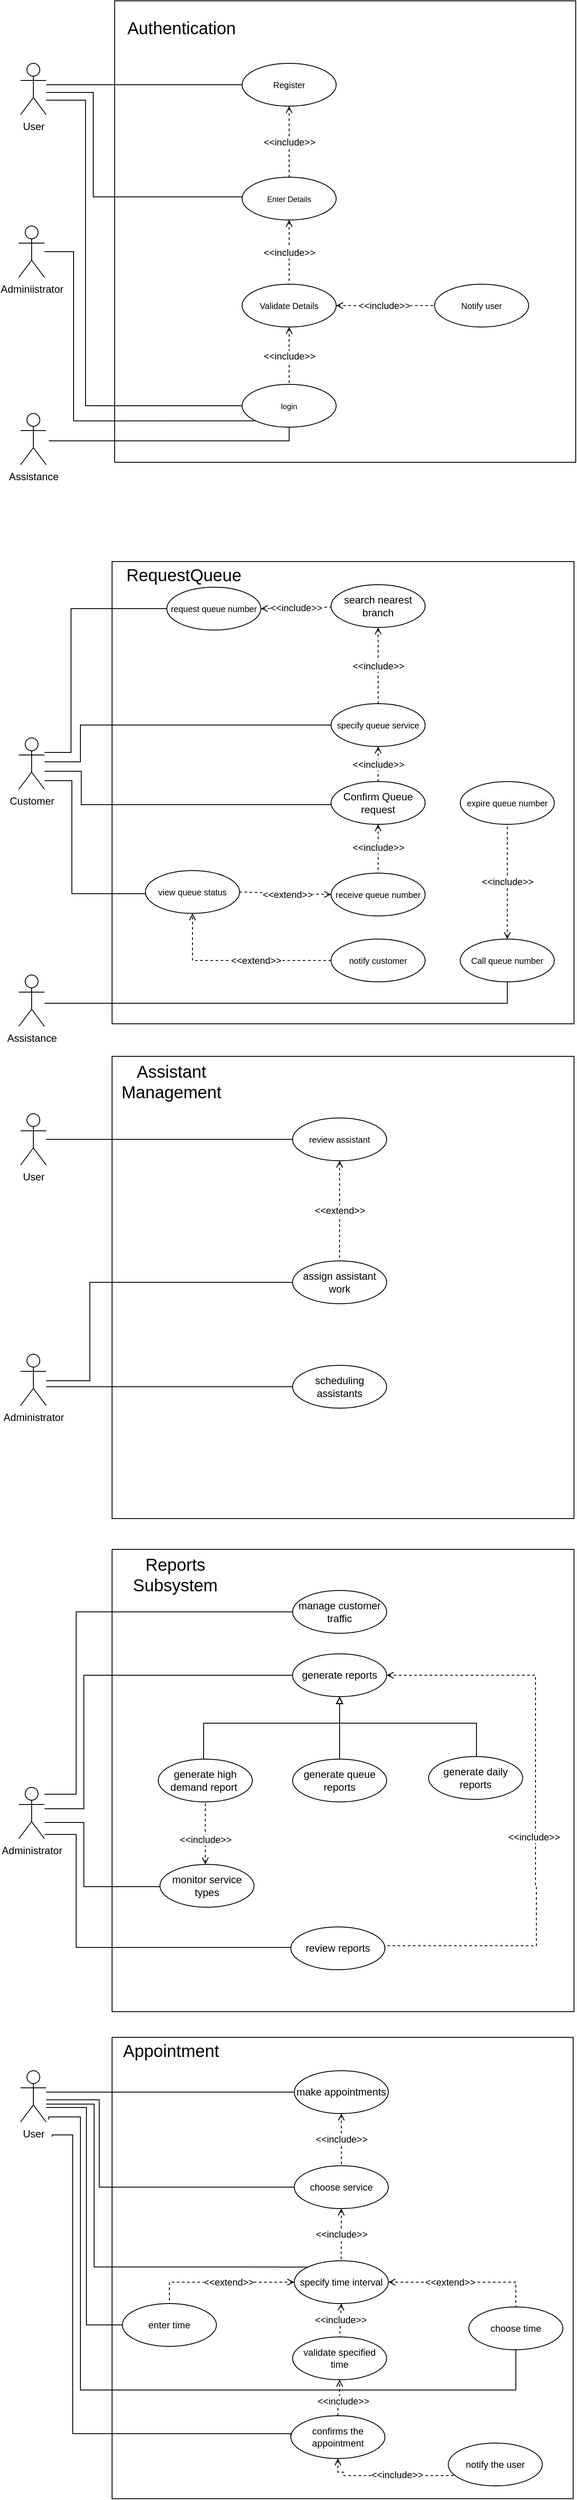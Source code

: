 <mxfile version="21.0.8" type="github">
  <diagram name="Page-1" id="04dcsTC4cPjTp2mski-B">
    <mxGraphModel dx="926" dy="549" grid="0" gridSize="10" guides="1" tooltips="1" connect="1" arrows="1" fold="1" page="1" pageScale="1" pageWidth="827" pageHeight="1169" math="0" shadow="0">
      <root>
        <mxCell id="0" />
        <mxCell id="1" parent="0" />
        <mxCell id="7P2rCcVZ9uP521jr0hwc-1" value="User" style="shape=umlActor;verticalLabelPosition=bottom;verticalAlign=top;html=1;outlineConnect=0;" parent="1" vertex="1">
          <mxGeometry x="24" y="128" width="30" height="60" as="geometry" />
        </mxCell>
        <mxCell id="7P2rCcVZ9uP521jr0hwc-2" value="Adminiistrator" style="shape=umlActor;verticalLabelPosition=bottom;verticalAlign=top;html=1;outlineConnect=0;" parent="1" vertex="1">
          <mxGeometry x="22" y="318" width="30" height="60" as="geometry" />
        </mxCell>
        <mxCell id="7P2rCcVZ9uP521jr0hwc-4" value="" style="whiteSpace=wrap;html=1;aspect=fixed;connectable=1;" parent="1" vertex="1">
          <mxGeometry x="134" y="55" width="539" height="539" as="geometry" />
        </mxCell>
        <mxCell id="7P2rCcVZ9uP521jr0hwc-28" value="&lt;font style=&quot;font-size: 9px;&quot;&gt;Enter Details&lt;/font&gt;" style="ellipse;whiteSpace=wrap;html=1;spacing=2;" parent="1" vertex="1">
          <mxGeometry x="283" y="261" width="110" height="50" as="geometry" />
        </mxCell>
        <mxCell id="7P2rCcVZ9uP521jr0hwc-31" value="&lt;font size=&quot;1&quot;&gt;Register&lt;/font&gt;" style="ellipse;whiteSpace=wrap;html=1;spacing=2;" parent="1" vertex="1">
          <mxGeometry x="283" y="128" width="110" height="50" as="geometry" />
        </mxCell>
        <mxCell id="7P2rCcVZ9uP521jr0hwc-33" style="edgeStyle=orthogonalEdgeStyle;rounded=0;orthogonalLoop=1;jettySize=auto;html=1;endArrow=none;endFill=0;entryX=0;entryY=0.5;entryDx=0;entryDy=0;" parent="1" source="7P2rCcVZ9uP521jr0hwc-1" target="7P2rCcVZ9uP521jr0hwc-31" edge="1">
          <mxGeometry relative="1" as="geometry">
            <Array as="points">
              <mxPoint x="108" y="153" />
              <mxPoint x="108" y="153" />
            </Array>
            <mxPoint x="64" y="153" as="sourcePoint" />
          </mxGeometry>
        </mxCell>
        <mxCell id="7P2rCcVZ9uP521jr0hwc-49" value="&amp;lt;&amp;lt;include&amp;gt;&amp;gt;" style="endArrow=none;endFill=0;html=1;rounded=0;startArrow=open;startFill=0;dashed=1;entryX=0.5;entryY=0;entryDx=0;entryDy=0;exitX=0.5;exitY=1;exitDx=0;exitDy=0;" parent="1" source="7P2rCcVZ9uP521jr0hwc-31" target="7P2rCcVZ9uP521jr0hwc-28" edge="1">
          <mxGeometry width="160" relative="1" as="geometry">
            <mxPoint x="359" y="342" as="sourcePoint" />
            <mxPoint x="436" y="343" as="targetPoint" />
          </mxGeometry>
        </mxCell>
        <mxCell id="mNF3Hu6_8OeLuetjxDzB-2" value="&lt;font style=&quot;font-size: 20px;&quot;&gt;Authentication&amp;nbsp;&lt;/font&gt;" style="text;html=1;strokeColor=none;fillColor=none;align=center;verticalAlign=middle;whiteSpace=wrap;rounded=0;" vertex="1" parent="1">
          <mxGeometry x="185" y="71" width="60" height="30" as="geometry" />
        </mxCell>
        <mxCell id="mNF3Hu6_8OeLuetjxDzB-5" value="&lt;font style=&quot;font-size: 9px;&quot;&gt;login&lt;/font&gt;" style="ellipse;whiteSpace=wrap;html=1;spacing=2;" vertex="1" parent="1">
          <mxGeometry x="283" y="503" width="110" height="50" as="geometry" />
        </mxCell>
        <mxCell id="mNF3Hu6_8OeLuetjxDzB-6" value="&lt;font size=&quot;1&quot;&gt;Validate Details&lt;/font&gt;" style="ellipse;whiteSpace=wrap;html=1;spacing=2;" vertex="1" parent="1">
          <mxGeometry x="283" y="386" width="110" height="50" as="geometry" />
        </mxCell>
        <mxCell id="mNF3Hu6_8OeLuetjxDzB-7" value="&amp;lt;&amp;lt;include&amp;gt;&amp;gt;" style="endArrow=none;endFill=0;html=1;rounded=0;startArrow=open;startFill=0;dashed=1;exitX=0.5;exitY=1;exitDx=0;exitDy=0;entryX=0.5;entryY=0;entryDx=0;entryDy=0;" edge="1" parent="1" source="7P2rCcVZ9uP521jr0hwc-28" target="mNF3Hu6_8OeLuetjxDzB-6">
          <mxGeometry width="160" relative="1" as="geometry">
            <mxPoint x="412" y="307" as="sourcePoint" />
            <mxPoint x="250" y="220" as="targetPoint" />
          </mxGeometry>
        </mxCell>
        <mxCell id="mNF3Hu6_8OeLuetjxDzB-8" value="&lt;font size=&quot;1&quot;&gt;Notify user&lt;/font&gt;" style="ellipse;whiteSpace=wrap;html=1;spacing=2;" vertex="1" parent="1">
          <mxGeometry x="508" y="386" width="110" height="50" as="geometry" />
        </mxCell>
        <mxCell id="mNF3Hu6_8OeLuetjxDzB-11" value="&amp;lt;&amp;lt;include&amp;gt;&amp;gt;" style="endArrow=none;endFill=0;html=1;rounded=0;startArrow=open;startFill=0;dashed=1;exitX=1;exitY=0.5;exitDx=0;exitDy=0;" edge="1" parent="1" source="mNF3Hu6_8OeLuetjxDzB-6" target="mNF3Hu6_8OeLuetjxDzB-8">
          <mxGeometry x="-0.034" width="160" relative="1" as="geometry">
            <mxPoint x="502" y="173" as="sourcePoint" />
            <mxPoint x="362" y="410" as="targetPoint" />
            <mxPoint as="offset" />
          </mxGeometry>
        </mxCell>
        <mxCell id="mNF3Hu6_8OeLuetjxDzB-17" style="edgeStyle=orthogonalEdgeStyle;rounded=0;orthogonalLoop=1;jettySize=auto;html=1;endArrow=none;endFill=0;entryX=0;entryY=1;entryDx=0;entryDy=0;" edge="1" parent="1" source="7P2rCcVZ9uP521jr0hwc-2" target="mNF3Hu6_8OeLuetjxDzB-5">
          <mxGeometry relative="1" as="geometry">
            <Array as="points">
              <mxPoint x="86" y="348" />
              <mxPoint x="86" y="546" />
            </Array>
            <mxPoint x="70" y="568" as="sourcePoint" />
            <mxPoint x="127" y="590" as="targetPoint" />
          </mxGeometry>
        </mxCell>
        <mxCell id="mNF3Hu6_8OeLuetjxDzB-19" style="edgeStyle=orthogonalEdgeStyle;rounded=0;orthogonalLoop=1;jettySize=auto;html=1;endArrow=none;endFill=0;" edge="1" parent="1" source="7P2rCcVZ9uP521jr0hwc-1" target="7P2rCcVZ9uP521jr0hwc-28">
          <mxGeometry relative="1" as="geometry">
            <mxPoint x="64" y="161" as="sourcePoint" />
            <Array as="points">
              <mxPoint x="109" y="162" />
              <mxPoint x="109" y="284" />
            </Array>
          </mxGeometry>
        </mxCell>
        <mxCell id="mNF3Hu6_8OeLuetjxDzB-21" style="edgeStyle=orthogonalEdgeStyle;rounded=0;orthogonalLoop=1;jettySize=auto;html=1;endArrow=none;endFill=0;entryX=0;entryY=0.5;entryDx=0;entryDy=0;" edge="1" parent="1" source="7P2rCcVZ9uP521jr0hwc-1" target="mNF3Hu6_8OeLuetjxDzB-5">
          <mxGeometry relative="1" as="geometry">
            <mxPoint x="63" y="171" as="sourcePoint" />
            <mxPoint x="112" y="481" as="targetPoint" />
            <Array as="points">
              <mxPoint x="100" y="171" />
              <mxPoint x="100" y="528" />
            </Array>
          </mxGeometry>
        </mxCell>
        <mxCell id="mNF3Hu6_8OeLuetjxDzB-23" value="" style="whiteSpace=wrap;html=1;aspect=fixed;connectable=1;" vertex="1" parent="1">
          <mxGeometry x="131" y="710" width="540" height="540" as="geometry" />
        </mxCell>
        <mxCell id="mNF3Hu6_8OeLuetjxDzB-30" style="edgeStyle=orthogonalEdgeStyle;rounded=0;orthogonalLoop=1;jettySize=auto;html=1;endArrow=none;endFill=0;" edge="1" parent="1" target="mNF3Hu6_8OeLuetjxDzB-27">
          <mxGeometry relative="1" as="geometry">
            <mxPoint x="52" y="933" as="sourcePoint" />
            <Array as="points">
              <mxPoint x="83" y="933" />
              <mxPoint x="83" y="765" />
            </Array>
          </mxGeometry>
        </mxCell>
        <mxCell id="mNF3Hu6_8OeLuetjxDzB-24" value="Customer" style="shape=umlActor;verticalLabelPosition=bottom;verticalAlign=top;html=1;outlineConnect=0;" vertex="1" parent="1">
          <mxGeometry x="22" y="916" width="30" height="60" as="geometry" />
        </mxCell>
        <mxCell id="mNF3Hu6_8OeLuetjxDzB-25" value="&amp;lt;&amp;lt;include&amp;gt;&amp;gt;" style="endArrow=none;endFill=0;html=1;rounded=0;startArrow=open;startFill=0;dashed=1;exitX=0.5;exitY=1;exitDx=0;exitDy=0;" edge="1" parent="1" source="mNF3Hu6_8OeLuetjxDzB-6" target="mNF3Hu6_8OeLuetjxDzB-5">
          <mxGeometry width="160" relative="1" as="geometry">
            <mxPoint x="408" y="591" as="sourcePoint" />
            <mxPoint x="346" y="527" as="targetPoint" />
          </mxGeometry>
        </mxCell>
        <mxCell id="mNF3Hu6_8OeLuetjxDzB-27" value="&lt;font size=&quot;1&quot;&gt;request queue number&lt;/font&gt;" style="ellipse;whiteSpace=wrap;html=1;spacing=2;" vertex="1" parent="1">
          <mxGeometry x="195" y="740" width="110" height="50" as="geometry" />
        </mxCell>
        <mxCell id="mNF3Hu6_8OeLuetjxDzB-29" value="&amp;lt;&amp;lt;include&amp;gt;&amp;gt;" style="endArrow=none;endFill=0;html=1;rounded=0;startArrow=open;startFill=0;dashed=1;exitX=1;exitY=0.5;exitDx=0;exitDy=0;" edge="1" parent="1" source="mNF3Hu6_8OeLuetjxDzB-27" target="mNF3Hu6_8OeLuetjxDzB-31">
          <mxGeometry width="160" relative="1" as="geometry">
            <mxPoint x="463" y="886" as="sourcePoint" />
            <mxPoint x="401" y="822" as="targetPoint" />
          </mxGeometry>
        </mxCell>
        <mxCell id="mNF3Hu6_8OeLuetjxDzB-31" value="search nearest branch" style="ellipse;whiteSpace=wrap;html=1;spacing=2;" vertex="1" parent="1">
          <mxGeometry x="387" y="737" width="110" height="50" as="geometry" />
        </mxCell>
        <mxCell id="mNF3Hu6_8OeLuetjxDzB-32" value="&lt;font size=&quot;1&quot;&gt;specify queue service&lt;/font&gt;" style="ellipse;whiteSpace=wrap;html=1;spacing=2;" vertex="1" parent="1">
          <mxGeometry x="387" y="876" width="110" height="50" as="geometry" />
        </mxCell>
        <mxCell id="mNF3Hu6_8OeLuetjxDzB-33" style="edgeStyle=orthogonalEdgeStyle;rounded=0;orthogonalLoop=1;jettySize=auto;html=1;endArrow=none;endFill=0;entryX=0;entryY=0.5;entryDx=0;entryDy=0;" edge="1" parent="1" target="mNF3Hu6_8OeLuetjxDzB-32">
          <mxGeometry relative="1" as="geometry">
            <mxPoint x="52" y="944" as="sourcePoint" />
            <mxPoint x="182" y="815" as="targetPoint" />
            <Array as="points">
              <mxPoint x="94" y="944" />
              <mxPoint x="94" y="901" />
            </Array>
          </mxGeometry>
        </mxCell>
        <mxCell id="mNF3Hu6_8OeLuetjxDzB-34" value="&amp;lt;&amp;lt;include&amp;gt;&amp;gt;" style="endArrow=none;endFill=0;html=1;rounded=0;startArrow=open;startFill=0;dashed=1;exitX=0.5;exitY=1;exitDx=0;exitDy=0;entryX=0.5;entryY=0;entryDx=0;entryDy=0;" edge="1" parent="1" source="mNF3Hu6_8OeLuetjxDzB-31" target="mNF3Hu6_8OeLuetjxDzB-32">
          <mxGeometry width="160" relative="1" as="geometry">
            <mxPoint x="284" y="878" as="sourcePoint" />
            <mxPoint x="474" y="878" as="targetPoint" />
          </mxGeometry>
        </mxCell>
        <mxCell id="mNF3Hu6_8OeLuetjxDzB-36" value="&lt;font style=&quot;font-size: 20px;&quot;&gt;RequestQueue&lt;/font&gt;" style="text;html=1;strokeColor=none;fillColor=none;align=center;verticalAlign=middle;whiteSpace=wrap;rounded=0;" vertex="1" parent="1">
          <mxGeometry x="185" y="710" width="60" height="30" as="geometry" />
        </mxCell>
        <mxCell id="mNF3Hu6_8OeLuetjxDzB-38" value="&lt;font size=&quot;1&quot;&gt;expire queue number&lt;/font&gt;" style="ellipse;whiteSpace=wrap;html=1;spacing=2;" vertex="1" parent="1">
          <mxGeometry x="538" y="967" width="110" height="50" as="geometry" />
        </mxCell>
        <mxCell id="mNF3Hu6_8OeLuetjxDzB-39" value="&lt;font size=&quot;1&quot;&gt;view queue status&lt;/font&gt;" style="ellipse;whiteSpace=wrap;html=1;spacing=2;" vertex="1" parent="1">
          <mxGeometry x="170" y="1071" width="110" height="50" as="geometry" />
        </mxCell>
        <mxCell id="mNF3Hu6_8OeLuetjxDzB-40" value="&amp;lt;&amp;lt;extend&amp;gt;&amp;gt;" style="endArrow=none;endFill=0;html=1;rounded=0;startArrow=open;startFill=0;dashed=1;exitX=0;exitY=0.5;exitDx=0;exitDy=0;entryX=1;entryY=0.5;entryDx=0;entryDy=0;" edge="1" parent="1" source="mNF3Hu6_8OeLuetjxDzB-45" target="mNF3Hu6_8OeLuetjxDzB-39">
          <mxGeometry x="-0.05" y="1" width="160" relative="1" as="geometry">
            <mxPoint x="273.5" y="870" as="sourcePoint" />
            <mxPoint x="533.5" y="845" as="targetPoint" />
            <mxPoint as="offset" />
            <Array as="points" />
          </mxGeometry>
        </mxCell>
        <mxCell id="mNF3Hu6_8OeLuetjxDzB-42" value="&amp;lt;&amp;lt;include&amp;gt;&amp;gt;" style="endArrow=none;endFill=0;html=1;rounded=0;startArrow=open;startFill=0;dashed=1;exitX=0.5;exitY=0;exitDx=0;exitDy=0;entryX=0.5;entryY=1;entryDx=0;entryDy=0;" edge="1" parent="1" source="mNF3Hu6_8OeLuetjxDzB-97" target="mNF3Hu6_8OeLuetjxDzB-38">
          <mxGeometry width="160" relative="1" as="geometry">
            <mxPoint x="492" y="731" as="sourcePoint" />
            <mxPoint x="492" y="801" as="targetPoint" />
          </mxGeometry>
        </mxCell>
        <mxCell id="mNF3Hu6_8OeLuetjxDzB-43" value="Confirm Queue request" style="ellipse;whiteSpace=wrap;html=1;spacing=2;" vertex="1" parent="1">
          <mxGeometry x="387" y="967" width="110" height="50" as="geometry" />
        </mxCell>
        <mxCell id="mNF3Hu6_8OeLuetjxDzB-44" value="&amp;lt;&amp;lt;include&amp;gt;&amp;gt;" style="endArrow=none;endFill=0;html=1;rounded=0;startArrow=open;startFill=0;dashed=1;exitX=0.5;exitY=1;exitDx=0;exitDy=0;entryX=0.5;entryY=0;entryDx=0;entryDy=0;" edge="1" parent="1" source="mNF3Hu6_8OeLuetjxDzB-32" target="mNF3Hu6_8OeLuetjxDzB-43">
          <mxGeometry width="160" relative="1" as="geometry">
            <mxPoint x="403.05" y="880" as="sourcePoint" />
            <mxPoint x="403.05" y="950" as="targetPoint" />
          </mxGeometry>
        </mxCell>
        <mxCell id="mNF3Hu6_8OeLuetjxDzB-45" value="&lt;font size=&quot;1&quot;&gt;receive queue number&lt;/font&gt;" style="ellipse;whiteSpace=wrap;html=1;spacing=2;" vertex="1" parent="1">
          <mxGeometry x="387" y="1074" width="110" height="50" as="geometry" />
        </mxCell>
        <mxCell id="mNF3Hu6_8OeLuetjxDzB-46" style="edgeStyle=orthogonalEdgeStyle;rounded=0;orthogonalLoop=1;jettySize=auto;html=1;endArrow=none;endFill=0;entryX=0;entryY=0.5;entryDx=0;entryDy=0;" edge="1" parent="1" target="mNF3Hu6_8OeLuetjxDzB-43">
          <mxGeometry relative="1" as="geometry">
            <mxPoint x="52" y="955" as="sourcePoint" />
            <mxPoint x="182" y="986" as="targetPoint" />
            <Array as="points">
              <mxPoint x="95" y="955" />
              <mxPoint x="95" y="994" />
              <mxPoint x="387" y="994" />
            </Array>
          </mxGeometry>
        </mxCell>
        <mxCell id="mNF3Hu6_8OeLuetjxDzB-47" value="&amp;lt;&amp;lt;include&amp;gt;&amp;gt;" style="endArrow=none;endFill=0;html=1;rounded=0;startArrow=open;startFill=0;dashed=1;exitX=0.5;exitY=1;exitDx=0;exitDy=0;entryX=0.5;entryY=0;entryDx=0;entryDy=0;spacing=-1;" edge="1" parent="1" source="mNF3Hu6_8OeLuetjxDzB-43" target="mNF3Hu6_8OeLuetjxDzB-45">
          <mxGeometry x="-0.076" width="160" relative="1" as="geometry">
            <mxPoint x="422" y="1066" as="sourcePoint" />
            <mxPoint x="422" y="1110" as="targetPoint" />
            <mxPoint as="offset" />
            <Array as="points" />
          </mxGeometry>
        </mxCell>
        <mxCell id="mNF3Hu6_8OeLuetjxDzB-52" value="Administrator" style="shape=umlActor;verticalLabelPosition=bottom;verticalAlign=top;html=1;outlineConnect=0;" vertex="1" parent="1">
          <mxGeometry x="24" y="1636" width="30" height="60" as="geometry" />
        </mxCell>
        <mxCell id="mNF3Hu6_8OeLuetjxDzB-55" style="edgeStyle=orthogonalEdgeStyle;rounded=0;orthogonalLoop=1;jettySize=auto;html=1;endArrow=none;endFill=0;entryX=0;entryY=0.5;entryDx=0;entryDy=0;" edge="1" parent="1" target="mNF3Hu6_8OeLuetjxDzB-39">
          <mxGeometry relative="1" as="geometry">
            <mxPoint x="52" y="966" as="sourcePoint" />
            <mxPoint x="182" y="1093" as="targetPoint" />
            <Array as="points">
              <mxPoint x="84" y="966" />
              <mxPoint x="84" y="1098" />
              <mxPoint x="170" y="1098" />
            </Array>
          </mxGeometry>
        </mxCell>
        <mxCell id="mNF3Hu6_8OeLuetjxDzB-63" value="" style="whiteSpace=wrap;html=1;aspect=fixed;connectable=1;" vertex="1" parent="1">
          <mxGeometry x="131" y="1288" width="540" height="540" as="geometry" />
        </mxCell>
        <mxCell id="mNF3Hu6_8OeLuetjxDzB-50" value="assign assistant work" style="ellipse;whiteSpace=wrap;html=1;spacing=2;" vertex="1" parent="1">
          <mxGeometry x="342" y="1527" width="110" height="50" as="geometry" />
        </mxCell>
        <mxCell id="mNF3Hu6_8OeLuetjxDzB-49" value="&lt;font style=&quot;font-size: 20px;&quot;&gt;Assistant Management&lt;/font&gt;" style="text;html=1;strokeColor=none;fillColor=none;align=center;verticalAlign=middle;whiteSpace=wrap;rounded=0;" vertex="1" parent="1">
          <mxGeometry x="170" y="1302" width="61" height="30" as="geometry" />
        </mxCell>
        <mxCell id="mNF3Hu6_8OeLuetjxDzB-67" value="&lt;font size=&quot;1&quot;&gt;review assistant&lt;/font&gt;" style="ellipse;whiteSpace=wrap;html=1;spacing=2;" vertex="1" parent="1">
          <mxGeometry x="342" y="1360" width="110" height="50" as="geometry" />
        </mxCell>
        <mxCell id="mNF3Hu6_8OeLuetjxDzB-68" value="scheduling assistants" style="ellipse;whiteSpace=wrap;html=1;spacing=2;" vertex="1" parent="1">
          <mxGeometry x="342" y="1649" width="110" height="50" as="geometry" />
        </mxCell>
        <mxCell id="mNF3Hu6_8OeLuetjxDzB-71" style="edgeStyle=orthogonalEdgeStyle;rounded=0;orthogonalLoop=1;jettySize=auto;html=1;endArrow=none;endFill=0;" edge="1" parent="1" source="mNF3Hu6_8OeLuetjxDzB-69" target="mNF3Hu6_8OeLuetjxDzB-67">
          <mxGeometry relative="1" as="geometry" />
        </mxCell>
        <mxCell id="mNF3Hu6_8OeLuetjxDzB-69" value="User" style="shape=umlActor;verticalLabelPosition=bottom;verticalAlign=top;html=1;outlineConnect=0;" vertex="1" parent="1">
          <mxGeometry x="24" y="1355" width="30" height="60" as="geometry" />
        </mxCell>
        <mxCell id="mNF3Hu6_8OeLuetjxDzB-70" style="edgeStyle=orthogonalEdgeStyle;rounded=0;orthogonalLoop=1;jettySize=auto;html=1;entryX=0;entryY=0.5;entryDx=0;entryDy=0;endArrow=none;endFill=0;strokeWidth=1;" edge="1" parent="1" source="mNF3Hu6_8OeLuetjxDzB-52" target="mNF3Hu6_8OeLuetjxDzB-50">
          <mxGeometry relative="1" as="geometry">
            <Array as="points">
              <mxPoint x="105" y="1667" />
              <mxPoint x="105" y="1552" />
            </Array>
          </mxGeometry>
        </mxCell>
        <mxCell id="mNF3Hu6_8OeLuetjxDzB-72" style="edgeStyle=orthogonalEdgeStyle;rounded=0;orthogonalLoop=1;jettySize=auto;html=1;endArrow=none;endFill=0;strokeWidth=1;entryX=0;entryY=0.5;entryDx=0;entryDy=0;" edge="1" parent="1" source="mNF3Hu6_8OeLuetjxDzB-52" target="mNF3Hu6_8OeLuetjxDzB-68">
          <mxGeometry relative="1" as="geometry">
            <mxPoint x="61" y="1683" as="sourcePoint" />
            <mxPoint x="338" y="1769" as="targetPoint" />
            <Array as="points">
              <mxPoint x="342" y="1674" />
            </Array>
          </mxGeometry>
        </mxCell>
        <mxCell id="mNF3Hu6_8OeLuetjxDzB-73" value="&amp;lt;&amp;lt;extend&amp;gt;&amp;gt;" style="endArrow=none;endFill=0;html=1;rounded=0;startArrow=open;startFill=0;dashed=1;exitX=0.5;exitY=1;exitDx=0;exitDy=0;entryX=0.5;entryY=0;entryDx=0;entryDy=0;" edge="1" parent="1" source="mNF3Hu6_8OeLuetjxDzB-67" target="mNF3Hu6_8OeLuetjxDzB-50">
          <mxGeometry x="-0.019" width="160" relative="1" as="geometry">
            <mxPoint x="452" y="1384.57" as="sourcePoint" />
            <mxPoint x="662" y="1384.57" as="targetPoint" />
            <mxPoint as="offset" />
            <Array as="points">
              <mxPoint x="397" y="1475" />
            </Array>
          </mxGeometry>
        </mxCell>
        <mxCell id="mNF3Hu6_8OeLuetjxDzB-75" value="" style="whiteSpace=wrap;html=1;aspect=fixed;connectable=1;" vertex="1" parent="1">
          <mxGeometry x="131" y="1864" width="540" height="540" as="geometry" />
        </mxCell>
        <mxCell id="mNF3Hu6_8OeLuetjxDzB-76" value="&lt;font style=&quot;font-size: 20px;&quot;&gt;Reports Subsystem&lt;/font&gt;" style="text;html=1;strokeColor=none;fillColor=none;align=center;verticalAlign=middle;whiteSpace=wrap;rounded=0;" vertex="1" parent="1">
          <mxGeometry x="175" y="1878" width="60" height="30" as="geometry" />
        </mxCell>
        <mxCell id="mNF3Hu6_8OeLuetjxDzB-84" style="edgeStyle=orthogonalEdgeStyle;rounded=0;orthogonalLoop=1;jettySize=auto;html=1;endArrow=none;endFill=0;entryX=0;entryY=0.5;entryDx=0;entryDy=0;" edge="1" parent="1" source="mNF3Hu6_8OeLuetjxDzB-77" target="mNF3Hu6_8OeLuetjxDzB-146">
          <mxGeometry relative="1" as="geometry">
            <Array as="points">
              <mxPoint x="98" y="2167" />
              <mxPoint x="98" y="2011" />
            </Array>
          </mxGeometry>
        </mxCell>
        <mxCell id="mNF3Hu6_8OeLuetjxDzB-149" style="edgeStyle=orthogonalEdgeStyle;rounded=0;orthogonalLoop=1;jettySize=auto;html=1;entryX=0;entryY=0.5;entryDx=0;entryDy=0;endArrow=none;endFill=0;" edge="1" parent="1" source="mNF3Hu6_8OeLuetjxDzB-77" target="mNF3Hu6_8OeLuetjxDzB-86">
          <mxGeometry relative="1" as="geometry">
            <Array as="points">
              <mxPoint x="98" y="2183" />
              <mxPoint x="98" y="2258" />
            </Array>
          </mxGeometry>
        </mxCell>
        <mxCell id="mNF3Hu6_8OeLuetjxDzB-153" value="" style="edgeStyle=orthogonalEdgeStyle;rounded=0;orthogonalLoop=1;jettySize=auto;html=1;entryX=0;entryY=0.5;entryDx=0;entryDy=0;endArrow=none;endFill=0;" edge="1" parent="1" source="mNF3Hu6_8OeLuetjxDzB-77" target="mNF3Hu6_8OeLuetjxDzB-85">
          <mxGeometry relative="1" as="geometry">
            <Array as="points">
              <mxPoint x="89" y="2150" />
              <mxPoint x="89" y="1937" />
            </Array>
          </mxGeometry>
        </mxCell>
        <mxCell id="mNF3Hu6_8OeLuetjxDzB-160" style="edgeStyle=orthogonalEdgeStyle;rounded=0;orthogonalLoop=1;jettySize=auto;html=1;endArrow=none;endFill=0;" edge="1" parent="1" source="mNF3Hu6_8OeLuetjxDzB-77" target="mNF3Hu6_8OeLuetjxDzB-148">
          <mxGeometry relative="1" as="geometry">
            <mxPoint x="551" y="2329" as="targetPoint" />
            <Array as="points">
              <mxPoint x="89" y="2197" />
              <mxPoint x="89" y="2329" />
            </Array>
          </mxGeometry>
        </mxCell>
        <mxCell id="mNF3Hu6_8OeLuetjxDzB-77" value="Administrator" style="shape=umlActor;verticalLabelPosition=bottom;verticalAlign=top;html=1;outlineConnect=0;" vertex="1" parent="1">
          <mxGeometry x="22" y="2142" width="30" height="60" as="geometry" />
        </mxCell>
        <mxCell id="mNF3Hu6_8OeLuetjxDzB-155" style="edgeStyle=orthogonalEdgeStyle;rounded=0;orthogonalLoop=1;jettySize=auto;html=1;endArrow=block;endFill=0;entryX=0.5;entryY=1;entryDx=0;entryDy=0;exitX=0.452;exitY=0.006;exitDx=0;exitDy=0;exitPerimeter=0;" edge="1" parent="1" source="mNF3Hu6_8OeLuetjxDzB-80" target="mNF3Hu6_8OeLuetjxDzB-146">
          <mxGeometry relative="1" as="geometry">
            <mxPoint x="395.333" y="2041.111" as="targetPoint" />
            <Array as="points">
              <mxPoint x="397" y="2109" />
            </Array>
          </mxGeometry>
        </mxCell>
        <mxCell id="mNF3Hu6_8OeLuetjxDzB-80" value="generate queue reports" style="ellipse;whiteSpace=wrap;html=1;spacing=2;" vertex="1" parent="1">
          <mxGeometry x="342" y="2109" width="110" height="50" as="geometry" />
        </mxCell>
        <mxCell id="mNF3Hu6_8OeLuetjxDzB-156" style="edgeStyle=orthogonalEdgeStyle;rounded=0;orthogonalLoop=1;jettySize=auto;html=1;entryX=0.5;entryY=1;entryDx=0;entryDy=0;endArrow=block;endFill=0;" edge="1" parent="1" source="mNF3Hu6_8OeLuetjxDzB-81" target="mNF3Hu6_8OeLuetjxDzB-146">
          <mxGeometry relative="1" as="geometry">
            <Array as="points">
              <mxPoint x="557" y="2067" />
              <mxPoint x="397" y="2067" />
            </Array>
          </mxGeometry>
        </mxCell>
        <mxCell id="mNF3Hu6_8OeLuetjxDzB-81" value="generate daily reports" style="ellipse;whiteSpace=wrap;html=1;spacing=2;" vertex="1" parent="1">
          <mxGeometry x="501" y="2106" width="110" height="50" as="geometry" />
        </mxCell>
        <mxCell id="mNF3Hu6_8OeLuetjxDzB-85" value="manage customer traffic" style="ellipse;whiteSpace=wrap;html=1;spacing=2;" vertex="1" parent="1">
          <mxGeometry x="342" y="1912" width="110" height="50" as="geometry" />
        </mxCell>
        <mxCell id="mNF3Hu6_8OeLuetjxDzB-151" style="edgeStyle=orthogonalEdgeStyle;rounded=0;orthogonalLoop=1;jettySize=auto;html=1;dashed=1;startArrow=open;startFill=0;endArrow=none;endFill=0;" edge="1" parent="1" source="mNF3Hu6_8OeLuetjxDzB-86" target="mNF3Hu6_8OeLuetjxDzB-150">
          <mxGeometry relative="1" as="geometry">
            <Array as="points">
              <mxPoint x="240" y="2217" />
              <mxPoint x="240" y="2217" />
            </Array>
          </mxGeometry>
        </mxCell>
        <mxCell id="mNF3Hu6_8OeLuetjxDzB-152" value="&amp;lt;&amp;lt;include&amp;gt;&amp;gt;" style="edgeLabel;html=1;align=center;verticalAlign=middle;resizable=0;points=[];" vertex="1" connectable="0" parent="mNF3Hu6_8OeLuetjxDzB-151">
          <mxGeometry x="-0.187" relative="1" as="geometry">
            <mxPoint as="offset" />
          </mxGeometry>
        </mxCell>
        <mxCell id="mNF3Hu6_8OeLuetjxDzB-86" value="monitor service types" style="ellipse;whiteSpace=wrap;html=1;spacing=2;" vertex="1" parent="1">
          <mxGeometry x="187" y="2232" width="110" height="50" as="geometry" />
        </mxCell>
        <mxCell id="mNF3Hu6_8OeLuetjxDzB-98" style="edgeStyle=orthogonalEdgeStyle;rounded=0;orthogonalLoop=1;jettySize=auto;html=1;entryX=0.5;entryY=1;entryDx=0;entryDy=0;endArrow=none;endFill=0;" edge="1" parent="1" source="mNF3Hu6_8OeLuetjxDzB-88" target="mNF3Hu6_8OeLuetjxDzB-97">
          <mxGeometry relative="1" as="geometry">
            <Array as="points">
              <mxPoint x="593" y="1226" />
            </Array>
          </mxGeometry>
        </mxCell>
        <mxCell id="mNF3Hu6_8OeLuetjxDzB-88" value="Assistance" style="shape=umlActor;verticalLabelPosition=bottom;verticalAlign=top;html=1;outlineConnect=0;" vertex="1" parent="1">
          <mxGeometry x="22" y="1193" width="30" height="60" as="geometry" />
        </mxCell>
        <mxCell id="mNF3Hu6_8OeLuetjxDzB-91" value="Assistance" style="shape=umlActor;verticalLabelPosition=bottom;verticalAlign=top;html=1;outlineConnect=0;" vertex="1" parent="1">
          <mxGeometry x="24" y="537" width="30" height="60" as="geometry" />
        </mxCell>
        <mxCell id="mNF3Hu6_8OeLuetjxDzB-96" style="edgeStyle=orthogonalEdgeStyle;rounded=0;orthogonalLoop=1;jettySize=auto;html=1;entryX=0.5;entryY=1;entryDx=0;entryDy=0;endArrow=none;endFill=0;" edge="1" parent="1" target="mNF3Hu6_8OeLuetjxDzB-5">
          <mxGeometry relative="1" as="geometry">
            <mxPoint x="57" y="569" as="sourcePoint" />
            <Array as="points">
              <mxPoint x="57" y="569" />
              <mxPoint x="338" y="569" />
            </Array>
          </mxGeometry>
        </mxCell>
        <mxCell id="mNF3Hu6_8OeLuetjxDzB-97" value="&lt;font size=&quot;1&quot;&gt;Call queue number&lt;/font&gt;" style="ellipse;whiteSpace=wrap;html=1;spacing=2;" vertex="1" parent="1">
          <mxGeometry x="538" y="1151" width="110" height="50" as="geometry" />
        </mxCell>
        <mxCell id="mNF3Hu6_8OeLuetjxDzB-99" value="" style="whiteSpace=wrap;html=1;aspect=fixed;connectable=1;" vertex="1" parent="1">
          <mxGeometry x="131" y="2434" width="539" height="539" as="geometry" />
        </mxCell>
        <mxCell id="mNF3Hu6_8OeLuetjxDzB-104" style="edgeStyle=orthogonalEdgeStyle;rounded=0;orthogonalLoop=1;jettySize=auto;html=1;endArrow=none;endFill=0;" edge="1" parent="1" source="mNF3Hu6_8OeLuetjxDzB-100" target="mNF3Hu6_8OeLuetjxDzB-102">
          <mxGeometry relative="1" as="geometry">
            <mxPoint x="60" y="2498" as="sourcePoint" />
            <Array as="points">
              <mxPoint x="91" y="2498" />
              <mxPoint x="91" y="2498" />
            </Array>
          </mxGeometry>
        </mxCell>
        <mxCell id="mNF3Hu6_8OeLuetjxDzB-123" style="edgeStyle=orthogonalEdgeStyle;rounded=0;orthogonalLoop=1;jettySize=auto;html=1;entryX=0;entryY=0.5;entryDx=0;entryDy=0;endArrow=none;endFill=0;" edge="1" parent="1" source="mNF3Hu6_8OeLuetjxDzB-100" target="mNF3Hu6_8OeLuetjxDzB-105">
          <mxGeometry relative="1" as="geometry">
            <mxPoint x="60" y="2508" as="sourcePoint" />
            <Array as="points">
              <mxPoint x="116" y="2507" />
              <mxPoint x="116" y="2609" />
            </Array>
          </mxGeometry>
        </mxCell>
        <mxCell id="mNF3Hu6_8OeLuetjxDzB-131" style="edgeStyle=orthogonalEdgeStyle;rounded=0;orthogonalLoop=1;jettySize=auto;html=1;entryX=0;entryY=0.5;entryDx=0;entryDy=0;endArrow=none;endFill=0;" edge="1" parent="1" target="mNF3Hu6_8OeLuetjxDzB-108">
          <mxGeometry relative="1" as="geometry">
            <mxPoint x="61" y="2550" as="sourcePoint" />
            <Array as="points">
              <mxPoint x="61" y="2548" />
              <mxPoint x="85" y="2548" />
              <mxPoint x="85" y="2897" />
            </Array>
          </mxGeometry>
        </mxCell>
        <mxCell id="mNF3Hu6_8OeLuetjxDzB-161" style="edgeStyle=orthogonalEdgeStyle;rounded=0;orthogonalLoop=1;jettySize=auto;html=1;entryX=0;entryY=0;entryDx=0;entryDy=0;endArrow=none;endFill=0;" edge="1" parent="1" source="mNF3Hu6_8OeLuetjxDzB-100" target="mNF3Hu6_8OeLuetjxDzB-107">
          <mxGeometry relative="1" as="geometry">
            <Array as="points">
              <mxPoint x="110" y="2512" />
              <mxPoint x="110" y="2702" />
            </Array>
          </mxGeometry>
        </mxCell>
        <mxCell id="mNF3Hu6_8OeLuetjxDzB-100" value="User" style="shape=umlActor;verticalLabelPosition=bottom;verticalAlign=top;html=1;outlineConnect=0;" vertex="1" parent="1">
          <mxGeometry x="24" y="2473" width="30" height="60" as="geometry" />
        </mxCell>
        <mxCell id="mNF3Hu6_8OeLuetjxDzB-102" value="make appointments" style="ellipse;whiteSpace=wrap;html=1;spacing=2;" vertex="1" parent="1">
          <mxGeometry x="344" y="2473" width="110" height="50" as="geometry" />
        </mxCell>
        <mxCell id="mNF3Hu6_8OeLuetjxDzB-103" value="&lt;font style=&quot;font-size: 20px;&quot;&gt;Appointment&lt;/font&gt;" style="text;html=1;strokeColor=none;fillColor=none;align=center;verticalAlign=middle;whiteSpace=wrap;rounded=0;" vertex="1" parent="1">
          <mxGeometry x="170" y="2434" width="60" height="30" as="geometry" />
        </mxCell>
        <mxCell id="mNF3Hu6_8OeLuetjxDzB-105" value="choose service" style="ellipse;whiteSpace=wrap;html=1;spacing=2;fontSize=11;" vertex="1" parent="1">
          <mxGeometry x="344" y="2584" width="110" height="50" as="geometry" />
        </mxCell>
        <mxCell id="mNF3Hu6_8OeLuetjxDzB-133" style="edgeStyle=orthogonalEdgeStyle;rounded=0;orthogonalLoop=1;jettySize=auto;html=1;dashed=1;startArrow=open;startFill=0;endArrow=none;endFill=0;exitX=0.5;exitY=1;exitDx=0;exitDy=0;" edge="1" parent="1" source="mNF3Hu6_8OeLuetjxDzB-108" target="mNF3Hu6_8OeLuetjxDzB-109">
          <mxGeometry relative="1" as="geometry">
            <Array as="points">
              <mxPoint x="395" y="2942" />
              <mxPoint x="402" y="2942" />
              <mxPoint x="402" y="2946" />
            </Array>
          </mxGeometry>
        </mxCell>
        <mxCell id="mNF3Hu6_8OeLuetjxDzB-134" value="&amp;lt;&amp;lt;include&amp;gt;&amp;gt;" style="edgeLabel;html=1;align=center;verticalAlign=middle;resizable=0;points=[];" vertex="1" connectable="0" parent="mNF3Hu6_8OeLuetjxDzB-133">
          <mxGeometry x="0.212" y="1" relative="1" as="geometry">
            <mxPoint x="-6" as="offset" />
          </mxGeometry>
        </mxCell>
        <mxCell id="mNF3Hu6_8OeLuetjxDzB-106" value="validate specified time" style="ellipse;whiteSpace=wrap;html=1;spacing=2;fontSize=11;" vertex="1" parent="1">
          <mxGeometry x="342" y="2784" width="110" height="50" as="geometry" />
        </mxCell>
        <mxCell id="mNF3Hu6_8OeLuetjxDzB-121" style="edgeStyle=orthogonalEdgeStyle;rounded=0;orthogonalLoop=1;jettySize=auto;html=1;entryX=0.5;entryY=0;entryDx=0;entryDy=0;startArrow=open;startFill=0;endArrow=none;endFill=0;dashed=1;" edge="1" parent="1" source="mNF3Hu6_8OeLuetjxDzB-107" target="mNF3Hu6_8OeLuetjxDzB-118">
          <mxGeometry relative="1" as="geometry" />
        </mxCell>
        <mxCell id="mNF3Hu6_8OeLuetjxDzB-138" value="&amp;lt;&amp;lt;extend&amp;gt;&amp;gt;" style="edgeLabel;html=1;align=center;verticalAlign=middle;resizable=0;points=[];" vertex="1" connectable="0" parent="mNF3Hu6_8OeLuetjxDzB-121">
          <mxGeometry x="0.03" relative="1" as="geometry">
            <mxPoint x="11" as="offset" />
          </mxGeometry>
        </mxCell>
        <mxCell id="mNF3Hu6_8OeLuetjxDzB-122" style="edgeStyle=orthogonalEdgeStyle;rounded=0;orthogonalLoop=1;jettySize=auto;html=1;startArrow=open;startFill=0;endArrow=none;endFill=0;dashed=1;" edge="1" parent="1" source="mNF3Hu6_8OeLuetjxDzB-107" target="mNF3Hu6_8OeLuetjxDzB-120">
          <mxGeometry relative="1" as="geometry" />
        </mxCell>
        <mxCell id="mNF3Hu6_8OeLuetjxDzB-137" value="&amp;lt;&amp;lt;extend&amp;gt;&amp;gt;" style="edgeLabel;html=1;align=center;verticalAlign=middle;resizable=0;points=[];" vertex="1" connectable="0" parent="mNF3Hu6_8OeLuetjxDzB-122">
          <mxGeometry x="-0.1" relative="1" as="geometry">
            <mxPoint x="-8" as="offset" />
          </mxGeometry>
        </mxCell>
        <mxCell id="mNF3Hu6_8OeLuetjxDzB-107" value="specify time interval" style="ellipse;whiteSpace=wrap;html=1;spacing=2;fontSize=11;" vertex="1" parent="1">
          <mxGeometry x="344" y="2695" width="110" height="50" as="geometry" />
        </mxCell>
        <mxCell id="mNF3Hu6_8OeLuetjxDzB-129" style="edgeStyle=orthogonalEdgeStyle;rounded=0;orthogonalLoop=1;jettySize=auto;html=1;dashed=1;startArrow=none;startFill=0;endArrow=open;endFill=0;" edge="1" parent="1" source="mNF3Hu6_8OeLuetjxDzB-108" target="mNF3Hu6_8OeLuetjxDzB-106">
          <mxGeometry relative="1" as="geometry" />
        </mxCell>
        <mxCell id="mNF3Hu6_8OeLuetjxDzB-132" value="&amp;lt;&amp;lt;include&amp;gt;&amp;gt;" style="edgeLabel;html=1;align=center;verticalAlign=middle;resizable=0;points=[];" vertex="1" connectable="0" parent="mNF3Hu6_8OeLuetjxDzB-129">
          <mxGeometry x="-0.21" relative="1" as="geometry">
            <mxPoint x="6" as="offset" />
          </mxGeometry>
        </mxCell>
        <mxCell id="mNF3Hu6_8OeLuetjxDzB-108" value="confirms the appointment" style="ellipse;whiteSpace=wrap;html=1;spacing=2;fontSize=11;" vertex="1" parent="1">
          <mxGeometry x="340" y="2876" width="110" height="50" as="geometry" />
        </mxCell>
        <mxCell id="mNF3Hu6_8OeLuetjxDzB-109" value="notify the user" style="ellipse;whiteSpace=wrap;html=1;spacing=2;fontSize=11;" vertex="1" parent="1">
          <mxGeometry x="524" y="2908" width="110" height="50" as="geometry" />
        </mxCell>
        <mxCell id="mNF3Hu6_8OeLuetjxDzB-110" value="&amp;lt;&amp;lt;include&amp;gt;&amp;gt;" style="endArrow=none;endFill=0;html=1;rounded=0;startArrow=open;startFill=0;dashed=1;exitX=0.5;exitY=1;exitDx=0;exitDy=0;entryX=0.5;entryY=0;entryDx=0;entryDy=0;" edge="1" parent="1" source="mNF3Hu6_8OeLuetjxDzB-102" target="mNF3Hu6_8OeLuetjxDzB-105">
          <mxGeometry x="-0.019" width="160" relative="1" as="geometry">
            <mxPoint x="390" y="2559" as="sourcePoint" />
            <mxPoint x="390" y="2676" as="targetPoint" />
            <mxPoint as="offset" />
            <Array as="points">
              <mxPoint x="399" y="2580" />
            </Array>
          </mxGeometry>
        </mxCell>
        <mxCell id="mNF3Hu6_8OeLuetjxDzB-111" value="&amp;lt;&amp;lt;include&amp;gt;&amp;gt;" style="endArrow=none;endFill=0;html=1;rounded=0;startArrow=open;startFill=0;dashed=1;exitX=0.5;exitY=1;exitDx=0;exitDy=0;entryX=0.5;entryY=0;entryDx=0;entryDy=0;" edge="1" parent="1" source="mNF3Hu6_8OeLuetjxDzB-107" target="mNF3Hu6_8OeLuetjxDzB-106">
          <mxGeometry x="-0.017" width="160" relative="1" as="geometry">
            <mxPoint x="528" y="2692" as="sourcePoint" />
            <mxPoint x="528" y="2809" as="targetPoint" />
            <mxPoint as="offset" />
            <Array as="points" />
          </mxGeometry>
        </mxCell>
        <mxCell id="mNF3Hu6_8OeLuetjxDzB-116" value="&amp;lt;&amp;lt;include&amp;gt;&amp;gt;" style="endArrow=none;endFill=0;html=1;rounded=0;startArrow=open;startFill=0;dashed=1;exitX=0.5;exitY=1;exitDx=0;exitDy=0;entryX=0.5;entryY=0;entryDx=0;entryDy=0;" edge="1" parent="1" source="mNF3Hu6_8OeLuetjxDzB-105" target="mNF3Hu6_8OeLuetjxDzB-107">
          <mxGeometry x="-0.019" width="160" relative="1" as="geometry">
            <mxPoint x="398.83" y="2664" as="sourcePoint" />
            <mxPoint x="398.83" y="2724" as="targetPoint" />
            <mxPoint as="offset" />
            <Array as="points">
              <mxPoint x="398.83" y="2693" />
            </Array>
          </mxGeometry>
        </mxCell>
        <mxCell id="mNF3Hu6_8OeLuetjxDzB-118" value="enter time" style="ellipse;whiteSpace=wrap;html=1;spacing=2;fontSize=11;" vertex="1" parent="1">
          <mxGeometry x="143" y="2745" width="110" height="50" as="geometry" />
        </mxCell>
        <mxCell id="mNF3Hu6_8OeLuetjxDzB-120" value="choose time" style="ellipse;whiteSpace=wrap;html=1;spacing=2;fontSize=11;" vertex="1" parent="1">
          <mxGeometry x="548" y="2749" width="110" height="50" as="geometry" />
        </mxCell>
        <mxCell id="mNF3Hu6_8OeLuetjxDzB-124" style="edgeStyle=orthogonalEdgeStyle;rounded=0;orthogonalLoop=1;jettySize=auto;html=1;entryX=0;entryY=0.5;entryDx=0;entryDy=0;endArrow=none;endFill=0;" edge="1" parent="1" source="mNF3Hu6_8OeLuetjxDzB-100" target="mNF3Hu6_8OeLuetjxDzB-118">
          <mxGeometry relative="1" as="geometry">
            <mxPoint x="60" y="2516" as="sourcePoint" />
            <mxPoint x="352" y="2705" as="targetPoint" />
            <Array as="points">
              <mxPoint x="101" y="2516" />
              <mxPoint x="101" y="2770" />
            </Array>
          </mxGeometry>
        </mxCell>
        <mxCell id="mNF3Hu6_8OeLuetjxDzB-139" style="edgeStyle=orthogonalEdgeStyle;rounded=0;orthogonalLoop=1;jettySize=auto;html=1;entryX=0.5;entryY=1;entryDx=0;entryDy=0;endArrow=none;endFill=0;" edge="1" parent="1" target="mNF3Hu6_8OeLuetjxDzB-120">
          <mxGeometry relative="1" as="geometry">
            <mxPoint x="57" y="2530" as="sourcePoint" />
            <mxPoint x="136" y="2784" as="targetPoint" />
            <Array as="points">
              <mxPoint x="57" y="2527" />
              <mxPoint x="94" y="2527" />
              <mxPoint x="94" y="2846" />
              <mxPoint x="603" y="2846" />
            </Array>
          </mxGeometry>
        </mxCell>
        <mxCell id="mNF3Hu6_8OeLuetjxDzB-140" value="&lt;font size=&quot;1&quot;&gt;notify customer&lt;/font&gt;" style="ellipse;whiteSpace=wrap;html=1;spacing=2;" vertex="1" parent="1">
          <mxGeometry x="387" y="1151" width="110" height="50" as="geometry" />
        </mxCell>
        <mxCell id="mNF3Hu6_8OeLuetjxDzB-144" style="edgeStyle=orthogonalEdgeStyle;rounded=0;orthogonalLoop=1;jettySize=auto;html=1;entryX=0.5;entryY=1;entryDx=0;entryDy=0;endArrow=open;endFill=0;dashed=1;exitX=0;exitY=0.5;exitDx=0;exitDy=0;startArrow=none;startFill=0;" edge="1" parent="1" source="mNF3Hu6_8OeLuetjxDzB-140" target="mNF3Hu6_8OeLuetjxDzB-39">
          <mxGeometry relative="1" as="geometry">
            <mxPoint x="426" y="1176" as="sourcePoint" />
            <mxPoint x="304" y="1176" as="targetPoint" />
            <Array as="points">
              <mxPoint x="225" y="1176" />
            </Array>
          </mxGeometry>
        </mxCell>
        <mxCell id="mNF3Hu6_8OeLuetjxDzB-145" value="&amp;lt;&amp;lt;extend&amp;gt;&amp;gt;" style="edgeLabel;html=1;align=center;verticalAlign=middle;resizable=0;points=[];" vertex="1" connectable="0" parent="mNF3Hu6_8OeLuetjxDzB-144">
          <mxGeometry x="0.179" relative="1" as="geometry">
            <mxPoint x="40" as="offset" />
          </mxGeometry>
        </mxCell>
        <mxCell id="mNF3Hu6_8OeLuetjxDzB-157" style="edgeStyle=orthogonalEdgeStyle;rounded=0;orthogonalLoop=1;jettySize=auto;html=1;entryX=1;entryY=0.5;entryDx=0;entryDy=0;dashed=1;endArrow=none;endFill=0;startArrow=open;startFill=0;" edge="1" parent="1" source="mNF3Hu6_8OeLuetjxDzB-146" target="mNF3Hu6_8OeLuetjxDzB-148">
          <mxGeometry relative="1" as="geometry">
            <Array as="points">
              <mxPoint x="626" y="2011" />
              <mxPoint x="626" y="2258" />
              <mxPoint x="627" y="2258" />
              <mxPoint x="627" y="2327" />
            </Array>
          </mxGeometry>
        </mxCell>
        <mxCell id="mNF3Hu6_8OeLuetjxDzB-158" value="&amp;lt;&amp;lt;include&amp;gt;&amp;gt;" style="edgeLabel;html=1;align=center;verticalAlign=middle;resizable=0;points=[];" vertex="1" connectable="0" parent="mNF3Hu6_8OeLuetjxDzB-157">
          <mxGeometry x="-0.218" relative="1" as="geometry">
            <mxPoint x="-2" y="100" as="offset" />
          </mxGeometry>
        </mxCell>
        <mxCell id="mNF3Hu6_8OeLuetjxDzB-146" value="generate reports" style="ellipse;whiteSpace=wrap;html=1;spacing=2;" vertex="1" parent="1">
          <mxGeometry x="342" y="1986" width="110" height="50" as="geometry" />
        </mxCell>
        <mxCell id="mNF3Hu6_8OeLuetjxDzB-148" value="review reports" style="ellipse;whiteSpace=wrap;html=1;spacing=2;" vertex="1" parent="1">
          <mxGeometry x="340" y="2305" width="110" height="50" as="geometry" />
        </mxCell>
        <mxCell id="mNF3Hu6_8OeLuetjxDzB-154" style="edgeStyle=orthogonalEdgeStyle;rounded=0;orthogonalLoop=1;jettySize=auto;html=1;entryX=0.5;entryY=1;entryDx=0;entryDy=0;endArrow=block;endFill=0;" edge="1" parent="1" source="mNF3Hu6_8OeLuetjxDzB-150" target="mNF3Hu6_8OeLuetjxDzB-146">
          <mxGeometry relative="1" as="geometry">
            <Array as="points">
              <mxPoint x="238" y="2067" />
              <mxPoint x="397" y="2067" />
            </Array>
          </mxGeometry>
        </mxCell>
        <mxCell id="mNF3Hu6_8OeLuetjxDzB-150" value="generate high demand report&amp;nbsp;" style="ellipse;whiteSpace=wrap;html=1;spacing=2;" vertex="1" parent="1">
          <mxGeometry x="185" y="2109" width="110" height="50" as="geometry" />
        </mxCell>
      </root>
    </mxGraphModel>
  </diagram>
</mxfile>

